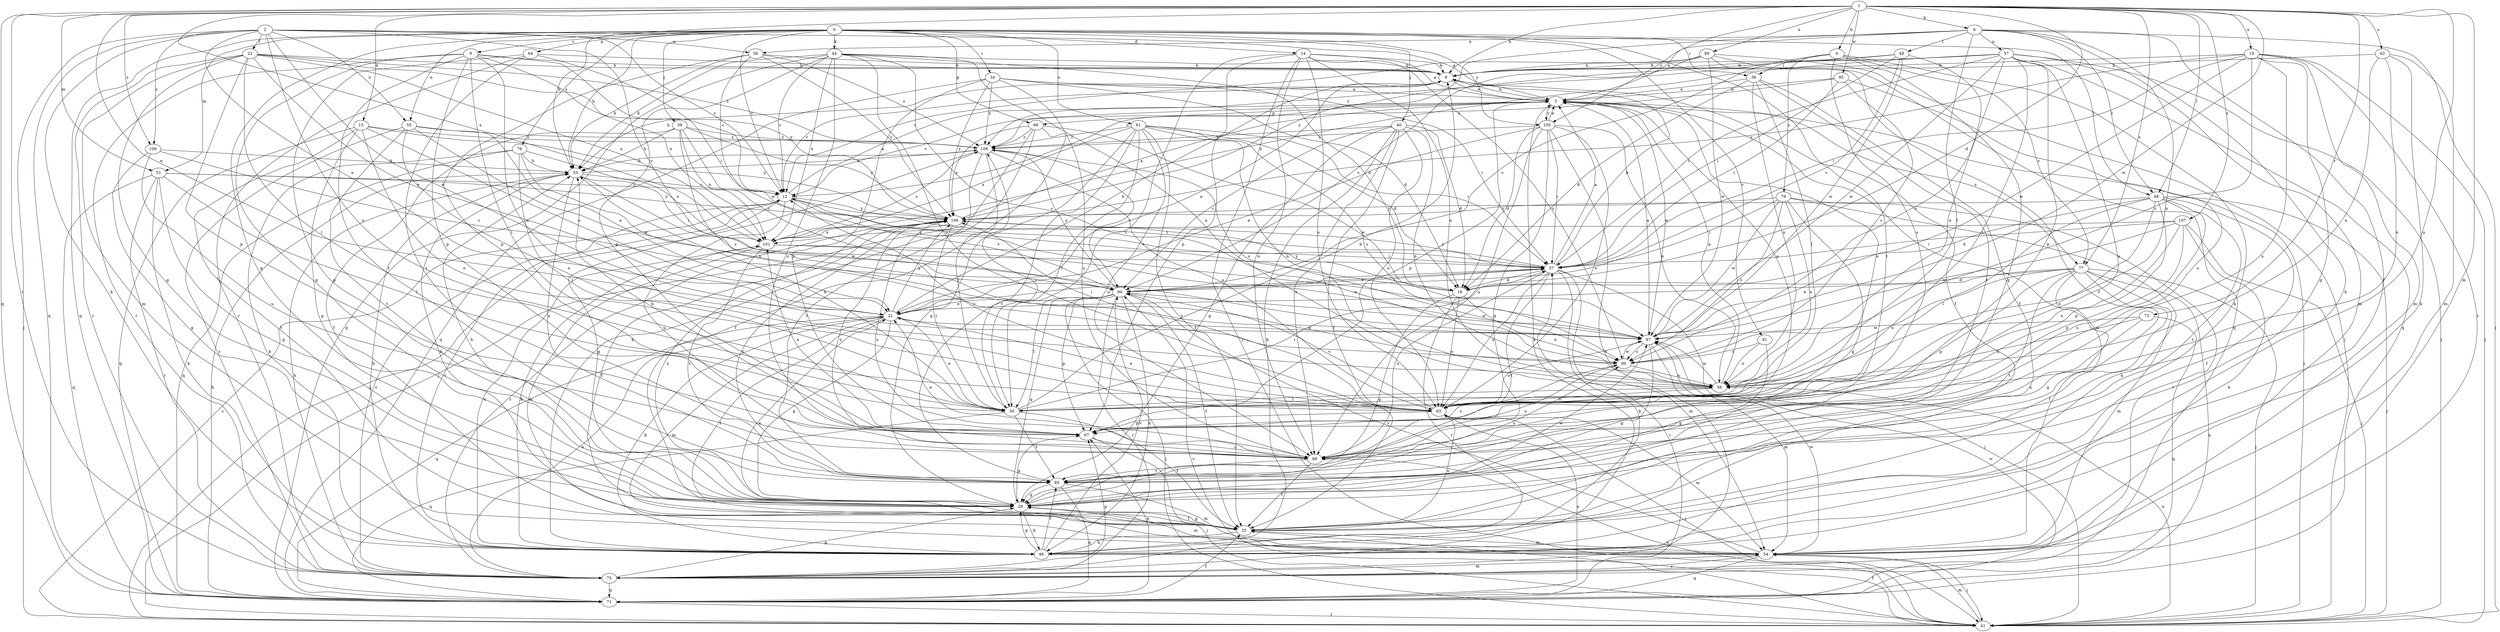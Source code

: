 strict digraph  {
0;
1;
2;
3;
4;
6;
8;
9;
12;
14;
15;
16;
19;
21;
22;
25;
29;
33;
34;
36;
37;
39;
40;
41;
44;
46;
48;
49;
50;
51;
54;
55;
56;
57;
58;
61;
62;
63;
64;
66;
67;
71;
73;
75;
76;
77;
79;
80;
85;
89;
91;
94;
95;
97;
99;
101;
105;
106;
107;
108;
109;
0 -> 9  [label=c];
0 -> 12  [label=c];
0 -> 14  [label=d];
0 -> 29  [label=g];
0 -> 33  [label=h];
0 -> 34  [label=i];
0 -> 36  [label=i];
0 -> 39  [label=j];
0 -> 40  [label=j];
0 -> 44  [label=k];
0 -> 48  [label=l];
0 -> 51  [label=m];
0 -> 55  [label=n];
0 -> 61  [label=o];
0 -> 64  [label=p];
0 -> 66  [label=p];
0 -> 71  [label=q];
0 -> 76  [label=s];
0 -> 85  [label=t];
0 -> 91  [label=v];
0 -> 105  [label=y];
1 -> 4  [label=b];
1 -> 6  [label=b];
1 -> 8  [label=b];
1 -> 15  [label=d];
1 -> 16  [label=d];
1 -> 19  [label=e];
1 -> 21  [label=e];
1 -> 33  [label=h];
1 -> 48  [label=l];
1 -> 51  [label=m];
1 -> 54  [label=m];
1 -> 62  [label=o];
1 -> 71  [label=q];
1 -> 73  [label=r];
1 -> 75  [label=r];
1 -> 77  [label=s];
1 -> 89  [label=u];
1 -> 95  [label=w];
1 -> 97  [label=w];
1 -> 99  [label=x];
1 -> 101  [label=x];
1 -> 105  [label=y];
1 -> 107  [label=z];
1 -> 108  [label=z];
2 -> 3  [label=a];
2 -> 12  [label=c];
2 -> 21  [label=e];
2 -> 22  [label=f];
2 -> 41  [label=j];
2 -> 46  [label=k];
2 -> 55  [label=n];
2 -> 56  [label=n];
2 -> 63  [label=o];
2 -> 71  [label=q];
2 -> 94  [label=v];
2 -> 97  [label=w];
2 -> 108  [label=z];
3 -> 8  [label=b];
3 -> 12  [label=c];
3 -> 41  [label=j];
3 -> 54  [label=m];
3 -> 63  [label=o];
3 -> 66  [label=p];
3 -> 67  [label=p];
3 -> 77  [label=s];
3 -> 97  [label=w];
3 -> 105  [label=y];
4 -> 29  [label=g];
4 -> 36  [label=i];
4 -> 46  [label=k];
4 -> 63  [label=o];
4 -> 77  [label=s];
4 -> 79  [label=s];
4 -> 94  [label=v];
6 -> 3  [label=a];
6 -> 25  [label=f];
6 -> 41  [label=j];
6 -> 46  [label=k];
6 -> 48  [label=l];
6 -> 49  [label=l];
6 -> 50  [label=l];
6 -> 56  [label=n];
6 -> 57  [label=n];
6 -> 58  [label=n];
6 -> 106  [label=y];
8 -> 3  [label=a];
8 -> 12  [label=c];
8 -> 21  [label=e];
8 -> 25  [label=f];
8 -> 33  [label=h];
9 -> 8  [label=b];
9 -> 12  [label=c];
9 -> 29  [label=g];
9 -> 50  [label=l];
9 -> 58  [label=n];
9 -> 67  [label=p];
9 -> 75  [label=r];
9 -> 85  [label=t];
9 -> 101  [label=x];
12 -> 3  [label=a];
12 -> 29  [label=g];
12 -> 37  [label=i];
12 -> 89  [label=u];
12 -> 94  [label=v];
12 -> 106  [label=y];
14 -> 3  [label=a];
14 -> 8  [label=b];
14 -> 41  [label=j];
14 -> 50  [label=l];
14 -> 58  [label=n];
14 -> 63  [label=o];
14 -> 67  [label=p];
14 -> 80  [label=s];
14 -> 89  [label=u];
15 -> 21  [label=e];
15 -> 25  [label=f];
15 -> 29  [label=g];
15 -> 63  [label=o];
15 -> 71  [label=q];
15 -> 106  [label=y];
15 -> 109  [label=z];
16 -> 12  [label=c];
16 -> 29  [label=g];
16 -> 58  [label=n];
16 -> 63  [label=o];
16 -> 75  [label=r];
16 -> 106  [label=y];
19 -> 8  [label=b];
19 -> 29  [label=g];
19 -> 37  [label=i];
19 -> 41  [label=j];
19 -> 54  [label=m];
19 -> 75  [label=r];
19 -> 80  [label=s];
19 -> 89  [label=u];
19 -> 97  [label=w];
19 -> 106  [label=y];
21 -> 8  [label=b];
21 -> 25  [label=f];
21 -> 29  [label=g];
21 -> 37  [label=i];
21 -> 46  [label=k];
21 -> 54  [label=m];
21 -> 71  [label=q];
21 -> 97  [label=w];
21 -> 106  [label=y];
22 -> 8  [label=b];
22 -> 21  [label=e];
22 -> 29  [label=g];
22 -> 50  [label=l];
22 -> 54  [label=m];
22 -> 67  [label=p];
22 -> 75  [label=r];
22 -> 101  [label=x];
22 -> 106  [label=y];
22 -> 109  [label=z];
25 -> 21  [label=e];
25 -> 29  [label=g];
25 -> 33  [label=h];
25 -> 46  [label=k];
25 -> 54  [label=m];
25 -> 63  [label=o];
29 -> 25  [label=f];
29 -> 33  [label=h];
29 -> 46  [label=k];
29 -> 54  [label=m];
29 -> 67  [label=p];
29 -> 97  [label=w];
29 -> 106  [label=y];
33 -> 12  [label=c];
33 -> 37  [label=i];
33 -> 89  [label=u];
33 -> 97  [label=w];
33 -> 109  [label=z];
34 -> 3  [label=a];
34 -> 16  [label=d];
34 -> 37  [label=i];
34 -> 67  [label=p];
34 -> 71  [label=q];
34 -> 89  [label=u];
34 -> 106  [label=y];
34 -> 109  [label=z];
36 -> 3  [label=a];
36 -> 16  [label=d];
36 -> 25  [label=f];
36 -> 50  [label=l];
36 -> 58  [label=n];
36 -> 85  [label=t];
37 -> 3  [label=a];
37 -> 8  [label=b];
37 -> 16  [label=d];
37 -> 41  [label=j];
37 -> 46  [label=k];
37 -> 54  [label=m];
37 -> 63  [label=o];
37 -> 85  [label=t];
37 -> 89  [label=u];
37 -> 94  [label=v];
37 -> 106  [label=y];
39 -> 25  [label=f];
39 -> 33  [label=h];
39 -> 80  [label=s];
39 -> 94  [label=v];
39 -> 101  [label=x];
39 -> 106  [label=y];
39 -> 109  [label=z];
40 -> 16  [label=d];
40 -> 25  [label=f];
40 -> 29  [label=g];
40 -> 46  [label=k];
40 -> 58  [label=n];
40 -> 63  [label=o];
40 -> 89  [label=u];
40 -> 94  [label=v];
40 -> 109  [label=z];
41 -> 12  [label=c];
41 -> 25  [label=f];
41 -> 54  [label=m];
41 -> 58  [label=n];
41 -> 89  [label=u];
41 -> 94  [label=v];
44 -> 8  [label=b];
44 -> 12  [label=c];
44 -> 16  [label=d];
44 -> 33  [label=h];
44 -> 58  [label=n];
44 -> 63  [label=o];
44 -> 67  [label=p];
44 -> 71  [label=q];
44 -> 80  [label=s];
44 -> 89  [label=u];
44 -> 101  [label=x];
46 -> 12  [label=c];
46 -> 29  [label=g];
46 -> 33  [label=h];
46 -> 85  [label=t];
46 -> 94  [label=v];
46 -> 101  [label=x];
48 -> 16  [label=d];
48 -> 25  [label=f];
48 -> 41  [label=j];
48 -> 50  [label=l];
48 -> 63  [label=o];
48 -> 67  [label=p];
48 -> 85  [label=t];
48 -> 89  [label=u];
48 -> 106  [label=y];
49 -> 8  [label=b];
49 -> 12  [label=c];
49 -> 37  [label=i];
49 -> 80  [label=s];
49 -> 94  [label=v];
49 -> 97  [label=w];
50 -> 8  [label=b];
50 -> 21  [label=e];
50 -> 25  [label=f];
50 -> 33  [label=h];
50 -> 37  [label=i];
50 -> 71  [label=q];
50 -> 85  [label=t];
50 -> 109  [label=z];
51 -> 12  [label=c];
51 -> 29  [label=g];
51 -> 46  [label=k];
51 -> 50  [label=l];
51 -> 71  [label=q];
51 -> 75  [label=r];
51 -> 106  [label=y];
54 -> 41  [label=j];
54 -> 71  [label=q];
54 -> 75  [label=r];
54 -> 94  [label=v];
54 -> 97  [label=w];
55 -> 21  [label=e];
55 -> 63  [label=o];
55 -> 75  [label=r];
55 -> 85  [label=t];
55 -> 97  [label=w];
55 -> 109  [label=z];
56 -> 8  [label=b];
56 -> 33  [label=h];
56 -> 67  [label=p];
56 -> 97  [label=w];
56 -> 106  [label=y];
56 -> 109  [label=z];
57 -> 8  [label=b];
57 -> 37  [label=i];
57 -> 41  [label=j];
57 -> 50  [label=l];
57 -> 54  [label=m];
57 -> 58  [label=n];
57 -> 67  [label=p];
57 -> 71  [label=q];
57 -> 89  [label=u];
57 -> 97  [label=w];
57 -> 101  [label=x];
57 -> 109  [label=z];
58 -> 3  [label=a];
58 -> 50  [label=l];
58 -> 63  [label=o];
58 -> 97  [label=w];
61 -> 16  [label=d];
61 -> 25  [label=f];
61 -> 29  [label=g];
61 -> 37  [label=i];
61 -> 50  [label=l];
61 -> 58  [label=n];
61 -> 80  [label=s];
61 -> 85  [label=t];
61 -> 89  [label=u];
61 -> 101  [label=x];
61 -> 109  [label=z];
62 -> 8  [label=b];
62 -> 46  [label=k];
62 -> 54  [label=m];
62 -> 58  [label=n];
62 -> 63  [label=o];
63 -> 3  [label=a];
63 -> 12  [label=c];
63 -> 21  [label=e];
63 -> 41  [label=j];
63 -> 54  [label=m];
63 -> 67  [label=p];
63 -> 94  [label=v];
63 -> 106  [label=y];
64 -> 8  [label=b];
64 -> 29  [label=g];
64 -> 37  [label=i];
64 -> 75  [label=r];
64 -> 85  [label=t];
66 -> 25  [label=f];
66 -> 41  [label=j];
66 -> 46  [label=k];
66 -> 97  [label=w];
66 -> 106  [label=y];
66 -> 109  [label=z];
67 -> 33  [label=h];
67 -> 41  [label=j];
67 -> 89  [label=u];
67 -> 101  [label=x];
71 -> 25  [label=f];
71 -> 33  [label=h];
71 -> 37  [label=i];
71 -> 41  [label=j];
71 -> 63  [label=o];
71 -> 67  [label=p];
73 -> 58  [label=n];
73 -> 71  [label=q];
73 -> 89  [label=u];
73 -> 97  [label=w];
75 -> 3  [label=a];
75 -> 12  [label=c];
75 -> 21  [label=e];
75 -> 29  [label=g];
75 -> 33  [label=h];
75 -> 54  [label=m];
75 -> 67  [label=p];
75 -> 71  [label=q];
75 -> 97  [label=w];
76 -> 33  [label=h];
76 -> 46  [label=k];
76 -> 50  [label=l];
76 -> 71  [label=q];
76 -> 80  [label=s];
76 -> 101  [label=x];
77 -> 16  [label=d];
77 -> 21  [label=e];
77 -> 25  [label=f];
77 -> 29  [label=g];
77 -> 41  [label=j];
77 -> 54  [label=m];
77 -> 58  [label=n];
77 -> 67  [label=p];
77 -> 71  [label=q];
77 -> 85  [label=t];
79 -> 29  [label=g];
79 -> 37  [label=i];
79 -> 46  [label=k];
79 -> 58  [label=n];
79 -> 75  [label=r];
79 -> 80  [label=s];
79 -> 97  [label=w];
79 -> 106  [label=y];
80 -> 58  [label=n];
80 -> 89  [label=u];
80 -> 97  [label=w];
85 -> 29  [label=g];
85 -> 54  [label=m];
85 -> 71  [label=q];
85 -> 80  [label=s];
89 -> 21  [label=e];
89 -> 25  [label=f];
89 -> 80  [label=s];
89 -> 85  [label=t];
89 -> 106  [label=y];
91 -> 29  [label=g];
91 -> 58  [label=n];
91 -> 80  [label=s];
94 -> 21  [label=e];
94 -> 25  [label=f];
94 -> 29  [label=g];
94 -> 37  [label=i];
94 -> 41  [label=j];
94 -> 46  [label=k];
94 -> 50  [label=l];
94 -> 67  [label=p];
94 -> 75  [label=r];
94 -> 97  [label=w];
94 -> 109  [label=z];
95 -> 3  [label=a];
95 -> 37  [label=i];
95 -> 80  [label=s];
95 -> 89  [label=u];
95 -> 109  [label=z];
97 -> 3  [label=a];
97 -> 29  [label=g];
97 -> 54  [label=m];
97 -> 63  [label=o];
97 -> 80  [label=s];
99 -> 8  [label=b];
99 -> 12  [label=c];
99 -> 25  [label=f];
99 -> 41  [label=j];
99 -> 71  [label=q];
99 -> 94  [label=v];
99 -> 97  [label=w];
101 -> 37  [label=i];
101 -> 46  [label=k];
101 -> 54  [label=m];
101 -> 85  [label=t];
101 -> 97  [label=w];
101 -> 109  [label=z];
105 -> 3  [label=a];
105 -> 16  [label=d];
105 -> 21  [label=e];
105 -> 29  [label=g];
105 -> 37  [label=i];
105 -> 58  [label=n];
105 -> 63  [label=o];
105 -> 75  [label=r];
105 -> 89  [label=u];
105 -> 109  [label=z];
106 -> 3  [label=a];
106 -> 25  [label=f];
106 -> 50  [label=l];
106 -> 75  [label=r];
106 -> 85  [label=t];
106 -> 89  [label=u];
106 -> 101  [label=x];
107 -> 37  [label=i];
107 -> 41  [label=j];
107 -> 46  [label=k];
107 -> 63  [label=o];
107 -> 67  [label=p];
107 -> 97  [label=w];
107 -> 101  [label=x];
108 -> 29  [label=g];
108 -> 33  [label=h];
108 -> 89  [label=u];
108 -> 94  [label=v];
109 -> 33  [label=h];
109 -> 41  [label=j];
109 -> 50  [label=l];
109 -> 63  [label=o];
109 -> 80  [label=s];
109 -> 85  [label=t];
109 -> 94  [label=v];
}
